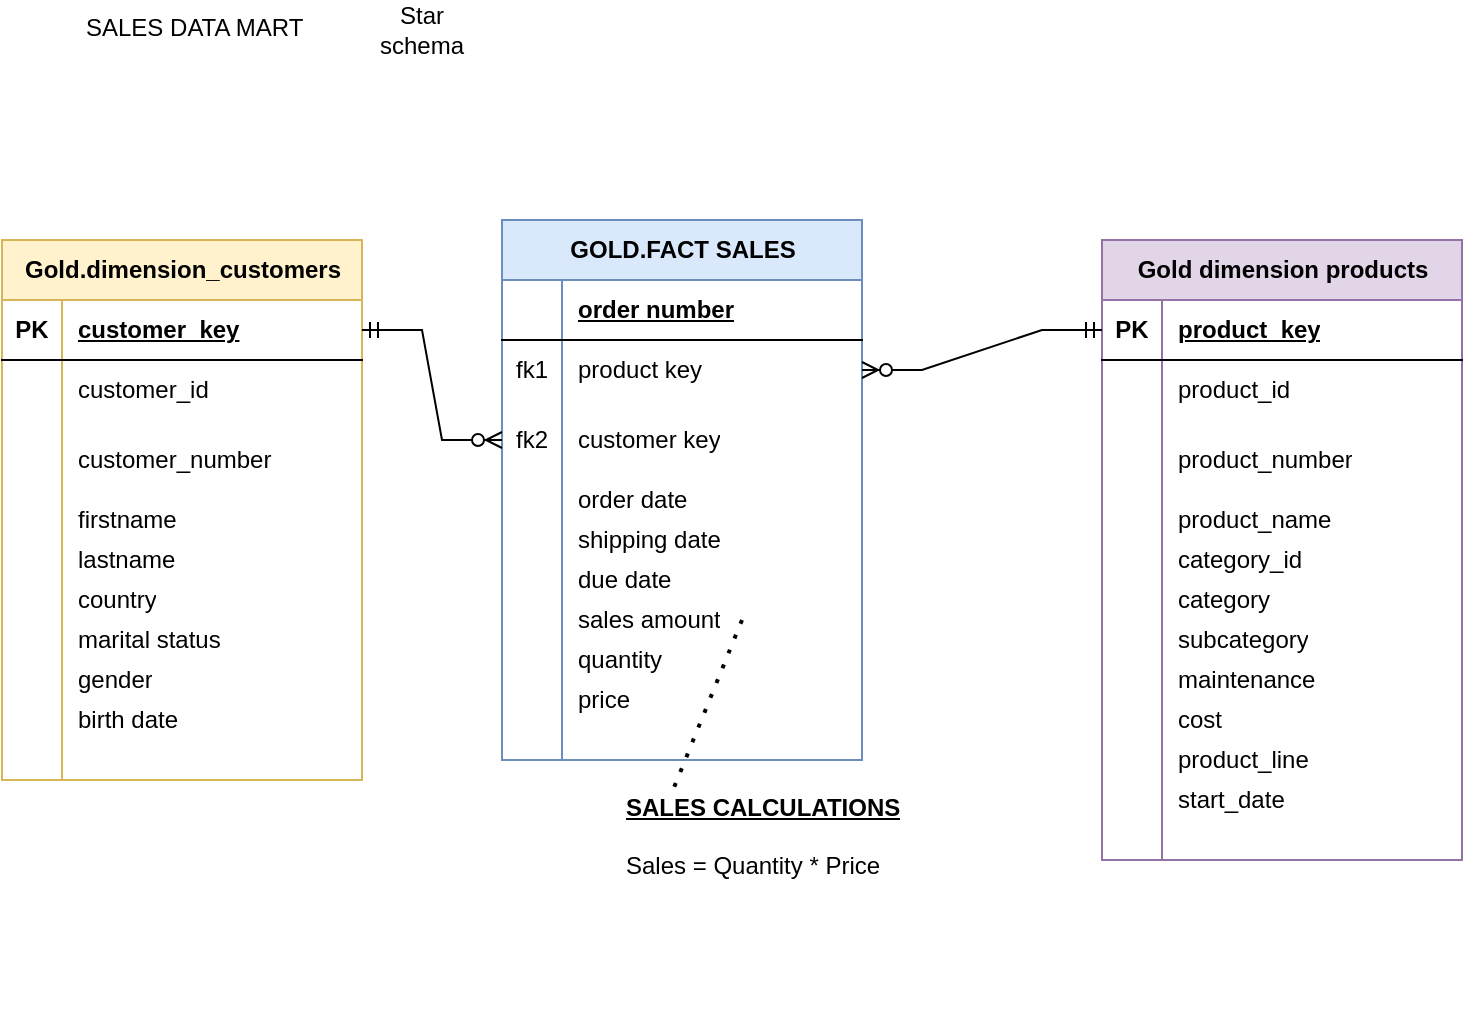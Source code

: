 <mxfile version="26.0.16">
  <diagram name="Page-1" id="Mu4zcR-Ae3dPwvmfgntC">
    <mxGraphModel dx="865" dy="508" grid="1" gridSize="10" guides="1" tooltips="1" connect="1" arrows="1" fold="1" page="1" pageScale="1" pageWidth="850" pageHeight="1100" math="0" shadow="0">
      <root>
        <mxCell id="0" />
        <mxCell id="1" parent="0" />
        <mxCell id="IrOvWTT9E-BZAb9tcTgO-14" value="Gold.dimension_customers" style="shape=table;startSize=30;container=1;collapsible=1;childLayout=tableLayout;fixedRows=1;rowLines=0;fontStyle=1;align=center;resizeLast=1;html=1;fillColor=#fff2cc;strokeColor=#d6b656;" vertex="1" parent="1">
          <mxGeometry x="40" y="260" width="180" height="270" as="geometry" />
        </mxCell>
        <mxCell id="IrOvWTT9E-BZAb9tcTgO-15" value="" style="shape=tableRow;horizontal=0;startSize=0;swimlaneHead=0;swimlaneBody=0;fillColor=none;collapsible=0;dropTarget=0;points=[[0,0.5],[1,0.5]];portConstraint=eastwest;top=0;left=0;right=0;bottom=1;" vertex="1" parent="IrOvWTT9E-BZAb9tcTgO-14">
          <mxGeometry y="30" width="180" height="30" as="geometry" />
        </mxCell>
        <mxCell id="IrOvWTT9E-BZAb9tcTgO-16" value="PK" style="shape=partialRectangle;connectable=0;fillColor=none;top=0;left=0;bottom=0;right=0;fontStyle=1;overflow=hidden;whiteSpace=wrap;html=1;" vertex="1" parent="IrOvWTT9E-BZAb9tcTgO-15">
          <mxGeometry width="30" height="30" as="geometry">
            <mxRectangle width="30" height="30" as="alternateBounds" />
          </mxGeometry>
        </mxCell>
        <mxCell id="IrOvWTT9E-BZAb9tcTgO-17" value="customer_key" style="shape=partialRectangle;connectable=0;fillColor=none;top=0;left=0;bottom=0;right=0;align=left;spacingLeft=6;fontStyle=5;overflow=hidden;whiteSpace=wrap;html=1;" vertex="1" parent="IrOvWTT9E-BZAb9tcTgO-15">
          <mxGeometry x="30" width="150" height="30" as="geometry">
            <mxRectangle width="150" height="30" as="alternateBounds" />
          </mxGeometry>
        </mxCell>
        <mxCell id="IrOvWTT9E-BZAb9tcTgO-18" value="" style="shape=tableRow;horizontal=0;startSize=0;swimlaneHead=0;swimlaneBody=0;fillColor=none;collapsible=0;dropTarget=0;points=[[0,0.5],[1,0.5]];portConstraint=eastwest;top=0;left=0;right=0;bottom=0;" vertex="1" parent="IrOvWTT9E-BZAb9tcTgO-14">
          <mxGeometry y="60" width="180" height="30" as="geometry" />
        </mxCell>
        <mxCell id="IrOvWTT9E-BZAb9tcTgO-19" value="" style="shape=partialRectangle;connectable=0;fillColor=none;top=0;left=0;bottom=0;right=0;editable=1;overflow=hidden;whiteSpace=wrap;html=1;" vertex="1" parent="IrOvWTT9E-BZAb9tcTgO-18">
          <mxGeometry width="30" height="30" as="geometry">
            <mxRectangle width="30" height="30" as="alternateBounds" />
          </mxGeometry>
        </mxCell>
        <mxCell id="IrOvWTT9E-BZAb9tcTgO-20" value="customer_id" style="shape=partialRectangle;connectable=0;fillColor=none;top=0;left=0;bottom=0;right=0;align=left;spacingLeft=6;overflow=hidden;whiteSpace=wrap;html=1;" vertex="1" parent="IrOvWTT9E-BZAb9tcTgO-18">
          <mxGeometry x="30" width="150" height="30" as="geometry">
            <mxRectangle width="150" height="30" as="alternateBounds" />
          </mxGeometry>
        </mxCell>
        <mxCell id="IrOvWTT9E-BZAb9tcTgO-21" value="" style="shape=tableRow;horizontal=0;startSize=0;swimlaneHead=0;swimlaneBody=0;fillColor=none;collapsible=0;dropTarget=0;points=[[0,0.5],[1,0.5]];portConstraint=eastwest;top=0;left=0;right=0;bottom=0;" vertex="1" parent="IrOvWTT9E-BZAb9tcTgO-14">
          <mxGeometry y="90" width="180" height="40" as="geometry" />
        </mxCell>
        <mxCell id="IrOvWTT9E-BZAb9tcTgO-22" value="" style="shape=partialRectangle;connectable=0;fillColor=none;top=0;left=0;bottom=0;right=0;editable=1;overflow=hidden;whiteSpace=wrap;html=1;" vertex="1" parent="IrOvWTT9E-BZAb9tcTgO-21">
          <mxGeometry width="30" height="40" as="geometry">
            <mxRectangle width="30" height="40" as="alternateBounds" />
          </mxGeometry>
        </mxCell>
        <mxCell id="IrOvWTT9E-BZAb9tcTgO-23" value="customer_number" style="shape=partialRectangle;connectable=0;fillColor=none;top=0;left=0;bottom=0;right=0;align=left;spacingLeft=6;overflow=hidden;whiteSpace=wrap;html=1;" vertex="1" parent="IrOvWTT9E-BZAb9tcTgO-21">
          <mxGeometry x="30" width="150" height="40" as="geometry">
            <mxRectangle width="150" height="40" as="alternateBounds" />
          </mxGeometry>
        </mxCell>
        <mxCell id="IrOvWTT9E-BZAb9tcTgO-24" value="" style="shape=tableRow;horizontal=0;startSize=0;swimlaneHead=0;swimlaneBody=0;fillColor=none;collapsible=0;dropTarget=0;points=[[0,0.5],[1,0.5]];portConstraint=eastwest;top=0;left=0;right=0;bottom=0;" vertex="1" parent="IrOvWTT9E-BZAb9tcTgO-14">
          <mxGeometry y="130" width="180" height="20" as="geometry" />
        </mxCell>
        <mxCell id="IrOvWTT9E-BZAb9tcTgO-25" value="" style="shape=partialRectangle;connectable=0;fillColor=none;top=0;left=0;bottom=0;right=0;editable=1;overflow=hidden;whiteSpace=wrap;html=1;" vertex="1" parent="IrOvWTT9E-BZAb9tcTgO-24">
          <mxGeometry width="30" height="20" as="geometry">
            <mxRectangle width="30" height="20" as="alternateBounds" />
          </mxGeometry>
        </mxCell>
        <mxCell id="IrOvWTT9E-BZAb9tcTgO-26" value="firstname" style="shape=partialRectangle;connectable=0;fillColor=none;top=0;left=0;bottom=0;right=0;align=left;spacingLeft=6;overflow=hidden;whiteSpace=wrap;html=1;" vertex="1" parent="IrOvWTT9E-BZAb9tcTgO-24">
          <mxGeometry x="30" width="150" height="20" as="geometry">
            <mxRectangle width="150" height="20" as="alternateBounds" />
          </mxGeometry>
        </mxCell>
        <mxCell id="IrOvWTT9E-BZAb9tcTgO-53" style="shape=tableRow;horizontal=0;startSize=0;swimlaneHead=0;swimlaneBody=0;fillColor=none;collapsible=0;dropTarget=0;points=[[0,0.5],[1,0.5]];portConstraint=eastwest;top=0;left=0;right=0;bottom=0;" vertex="1" parent="IrOvWTT9E-BZAb9tcTgO-14">
          <mxGeometry y="150" width="180" height="20" as="geometry" />
        </mxCell>
        <mxCell id="IrOvWTT9E-BZAb9tcTgO-54" style="shape=partialRectangle;connectable=0;fillColor=none;top=0;left=0;bottom=0;right=0;editable=1;overflow=hidden;whiteSpace=wrap;html=1;" vertex="1" parent="IrOvWTT9E-BZAb9tcTgO-53">
          <mxGeometry width="30" height="20" as="geometry">
            <mxRectangle width="30" height="20" as="alternateBounds" />
          </mxGeometry>
        </mxCell>
        <mxCell id="IrOvWTT9E-BZAb9tcTgO-55" value="lastname" style="shape=partialRectangle;connectable=0;fillColor=none;top=0;left=0;bottom=0;right=0;align=left;spacingLeft=6;overflow=hidden;whiteSpace=wrap;html=1;" vertex="1" parent="IrOvWTT9E-BZAb9tcTgO-53">
          <mxGeometry x="30" width="150" height="20" as="geometry">
            <mxRectangle width="150" height="20" as="alternateBounds" />
          </mxGeometry>
        </mxCell>
        <mxCell id="IrOvWTT9E-BZAb9tcTgO-62" style="shape=tableRow;horizontal=0;startSize=0;swimlaneHead=0;swimlaneBody=0;fillColor=none;collapsible=0;dropTarget=0;points=[[0,0.5],[1,0.5]];portConstraint=eastwest;top=0;left=0;right=0;bottom=0;" vertex="1" parent="IrOvWTT9E-BZAb9tcTgO-14">
          <mxGeometry y="170" width="180" height="20" as="geometry" />
        </mxCell>
        <mxCell id="IrOvWTT9E-BZAb9tcTgO-63" style="shape=partialRectangle;connectable=0;fillColor=none;top=0;left=0;bottom=0;right=0;editable=1;overflow=hidden;whiteSpace=wrap;html=1;" vertex="1" parent="IrOvWTT9E-BZAb9tcTgO-62">
          <mxGeometry width="30" height="20" as="geometry">
            <mxRectangle width="30" height="20" as="alternateBounds" />
          </mxGeometry>
        </mxCell>
        <mxCell id="IrOvWTT9E-BZAb9tcTgO-64" value="country" style="shape=partialRectangle;connectable=0;fillColor=none;top=0;left=0;bottom=0;right=0;align=left;spacingLeft=6;overflow=hidden;whiteSpace=wrap;html=1;" vertex="1" parent="IrOvWTT9E-BZAb9tcTgO-62">
          <mxGeometry x="30" width="150" height="20" as="geometry">
            <mxRectangle width="150" height="20" as="alternateBounds" />
          </mxGeometry>
        </mxCell>
        <mxCell id="IrOvWTT9E-BZAb9tcTgO-65" style="shape=tableRow;horizontal=0;startSize=0;swimlaneHead=0;swimlaneBody=0;fillColor=none;collapsible=0;dropTarget=0;points=[[0,0.5],[1,0.5]];portConstraint=eastwest;top=0;left=0;right=0;bottom=0;" vertex="1" parent="IrOvWTT9E-BZAb9tcTgO-14">
          <mxGeometry y="190" width="180" height="20" as="geometry" />
        </mxCell>
        <mxCell id="IrOvWTT9E-BZAb9tcTgO-66" style="shape=partialRectangle;connectable=0;fillColor=none;top=0;left=0;bottom=0;right=0;editable=1;overflow=hidden;whiteSpace=wrap;html=1;" vertex="1" parent="IrOvWTT9E-BZAb9tcTgO-65">
          <mxGeometry width="30" height="20" as="geometry">
            <mxRectangle width="30" height="20" as="alternateBounds" />
          </mxGeometry>
        </mxCell>
        <mxCell id="IrOvWTT9E-BZAb9tcTgO-67" value="marital status" style="shape=partialRectangle;connectable=0;fillColor=none;top=0;left=0;bottom=0;right=0;align=left;spacingLeft=6;overflow=hidden;whiteSpace=wrap;html=1;" vertex="1" parent="IrOvWTT9E-BZAb9tcTgO-65">
          <mxGeometry x="30" width="150" height="20" as="geometry">
            <mxRectangle width="150" height="20" as="alternateBounds" />
          </mxGeometry>
        </mxCell>
        <mxCell id="IrOvWTT9E-BZAb9tcTgO-68" style="shape=tableRow;horizontal=0;startSize=0;swimlaneHead=0;swimlaneBody=0;fillColor=none;collapsible=0;dropTarget=0;points=[[0,0.5],[1,0.5]];portConstraint=eastwest;top=0;left=0;right=0;bottom=0;" vertex="1" parent="IrOvWTT9E-BZAb9tcTgO-14">
          <mxGeometry y="210" width="180" height="20" as="geometry" />
        </mxCell>
        <mxCell id="IrOvWTT9E-BZAb9tcTgO-69" style="shape=partialRectangle;connectable=0;fillColor=none;top=0;left=0;bottom=0;right=0;editable=1;overflow=hidden;whiteSpace=wrap;html=1;" vertex="1" parent="IrOvWTT9E-BZAb9tcTgO-68">
          <mxGeometry width="30" height="20" as="geometry">
            <mxRectangle width="30" height="20" as="alternateBounds" />
          </mxGeometry>
        </mxCell>
        <mxCell id="IrOvWTT9E-BZAb9tcTgO-70" value="gender" style="shape=partialRectangle;connectable=0;fillColor=none;top=0;left=0;bottom=0;right=0;align=left;spacingLeft=6;overflow=hidden;whiteSpace=wrap;html=1;" vertex="1" parent="IrOvWTT9E-BZAb9tcTgO-68">
          <mxGeometry x="30" width="150" height="20" as="geometry">
            <mxRectangle width="150" height="20" as="alternateBounds" />
          </mxGeometry>
        </mxCell>
        <mxCell id="IrOvWTT9E-BZAb9tcTgO-71" style="shape=tableRow;horizontal=0;startSize=0;swimlaneHead=0;swimlaneBody=0;fillColor=none;collapsible=0;dropTarget=0;points=[[0,0.5],[1,0.5]];portConstraint=eastwest;top=0;left=0;right=0;bottom=0;" vertex="1" parent="IrOvWTT9E-BZAb9tcTgO-14">
          <mxGeometry y="230" width="180" height="20" as="geometry" />
        </mxCell>
        <mxCell id="IrOvWTT9E-BZAb9tcTgO-72" style="shape=partialRectangle;connectable=0;fillColor=none;top=0;left=0;bottom=0;right=0;editable=1;overflow=hidden;whiteSpace=wrap;html=1;" vertex="1" parent="IrOvWTT9E-BZAb9tcTgO-71">
          <mxGeometry width="30" height="20" as="geometry">
            <mxRectangle width="30" height="20" as="alternateBounds" />
          </mxGeometry>
        </mxCell>
        <mxCell id="IrOvWTT9E-BZAb9tcTgO-73" value="birth date" style="shape=partialRectangle;connectable=0;fillColor=none;top=0;left=0;bottom=0;right=0;align=left;spacingLeft=6;overflow=hidden;whiteSpace=wrap;html=1;" vertex="1" parent="IrOvWTT9E-BZAb9tcTgO-71">
          <mxGeometry x="30" width="150" height="20" as="geometry">
            <mxRectangle width="150" height="20" as="alternateBounds" />
          </mxGeometry>
        </mxCell>
        <mxCell id="IrOvWTT9E-BZAb9tcTgO-74" style="shape=tableRow;horizontal=0;startSize=0;swimlaneHead=0;swimlaneBody=0;fillColor=none;collapsible=0;dropTarget=0;points=[[0,0.5],[1,0.5]];portConstraint=eastwest;top=0;left=0;right=0;bottom=0;" vertex="1" parent="IrOvWTT9E-BZAb9tcTgO-14">
          <mxGeometry y="250" width="180" height="20" as="geometry" />
        </mxCell>
        <mxCell id="IrOvWTT9E-BZAb9tcTgO-75" style="shape=partialRectangle;connectable=0;fillColor=none;top=0;left=0;bottom=0;right=0;editable=1;overflow=hidden;whiteSpace=wrap;html=1;" vertex="1" parent="IrOvWTT9E-BZAb9tcTgO-74">
          <mxGeometry width="30" height="20" as="geometry">
            <mxRectangle width="30" height="20" as="alternateBounds" />
          </mxGeometry>
        </mxCell>
        <mxCell id="IrOvWTT9E-BZAb9tcTgO-76" style="shape=partialRectangle;connectable=0;fillColor=none;top=0;left=0;bottom=0;right=0;align=left;spacingLeft=6;overflow=hidden;whiteSpace=wrap;html=1;" vertex="1" parent="IrOvWTT9E-BZAb9tcTgO-74">
          <mxGeometry x="30" width="150" height="20" as="geometry">
            <mxRectangle width="150" height="20" as="alternateBounds" />
          </mxGeometry>
        </mxCell>
        <mxCell id="IrOvWTT9E-BZAb9tcTgO-77" value="GOLD.FACT SALES" style="shape=table;startSize=30;container=1;collapsible=1;childLayout=tableLayout;fixedRows=1;rowLines=0;fontStyle=1;align=center;resizeLast=1;html=1;fillColor=#dae8fc;strokeColor=#6c8ebf;" vertex="1" parent="1">
          <mxGeometry x="290" y="250" width="180" height="270" as="geometry" />
        </mxCell>
        <mxCell id="IrOvWTT9E-BZAb9tcTgO-78" value="" style="shape=tableRow;horizontal=0;startSize=0;swimlaneHead=0;swimlaneBody=0;fillColor=none;collapsible=0;dropTarget=0;points=[[0,0.5],[1,0.5]];portConstraint=eastwest;top=0;left=0;right=0;bottom=1;" vertex="1" parent="IrOvWTT9E-BZAb9tcTgO-77">
          <mxGeometry y="30" width="180" height="30" as="geometry" />
        </mxCell>
        <mxCell id="IrOvWTT9E-BZAb9tcTgO-79" value="" style="shape=partialRectangle;connectable=0;fillColor=none;top=0;left=0;bottom=0;right=0;fontStyle=1;overflow=hidden;whiteSpace=wrap;html=1;" vertex="1" parent="IrOvWTT9E-BZAb9tcTgO-78">
          <mxGeometry width="30" height="30" as="geometry">
            <mxRectangle width="30" height="30" as="alternateBounds" />
          </mxGeometry>
        </mxCell>
        <mxCell id="IrOvWTT9E-BZAb9tcTgO-80" value="order number" style="shape=partialRectangle;connectable=0;fillColor=none;top=0;left=0;bottom=0;right=0;align=left;spacingLeft=6;fontStyle=5;overflow=hidden;whiteSpace=wrap;html=1;" vertex="1" parent="IrOvWTT9E-BZAb9tcTgO-78">
          <mxGeometry x="30" width="150" height="30" as="geometry">
            <mxRectangle width="150" height="30" as="alternateBounds" />
          </mxGeometry>
        </mxCell>
        <mxCell id="IrOvWTT9E-BZAb9tcTgO-81" value="" style="shape=tableRow;horizontal=0;startSize=0;swimlaneHead=0;swimlaneBody=0;fillColor=none;collapsible=0;dropTarget=0;points=[[0,0.5],[1,0.5]];portConstraint=eastwest;top=0;left=0;right=0;bottom=0;" vertex="1" parent="IrOvWTT9E-BZAb9tcTgO-77">
          <mxGeometry y="60" width="180" height="30" as="geometry" />
        </mxCell>
        <mxCell id="IrOvWTT9E-BZAb9tcTgO-82" value="fk1" style="shape=partialRectangle;connectable=0;fillColor=none;top=0;left=0;bottom=0;right=0;editable=1;overflow=hidden;whiteSpace=wrap;html=1;" vertex="1" parent="IrOvWTT9E-BZAb9tcTgO-81">
          <mxGeometry width="30" height="30" as="geometry">
            <mxRectangle width="30" height="30" as="alternateBounds" />
          </mxGeometry>
        </mxCell>
        <mxCell id="IrOvWTT9E-BZAb9tcTgO-83" value="product key" style="shape=partialRectangle;connectable=0;fillColor=none;top=0;left=0;bottom=0;right=0;align=left;spacingLeft=6;overflow=hidden;whiteSpace=wrap;html=1;" vertex="1" parent="IrOvWTT9E-BZAb9tcTgO-81">
          <mxGeometry x="30" width="150" height="30" as="geometry">
            <mxRectangle width="150" height="30" as="alternateBounds" />
          </mxGeometry>
        </mxCell>
        <mxCell id="IrOvWTT9E-BZAb9tcTgO-84" value="" style="shape=tableRow;horizontal=0;startSize=0;swimlaneHead=0;swimlaneBody=0;fillColor=none;collapsible=0;dropTarget=0;points=[[0,0.5],[1,0.5]];portConstraint=eastwest;top=0;left=0;right=0;bottom=0;" vertex="1" parent="IrOvWTT9E-BZAb9tcTgO-77">
          <mxGeometry y="90" width="180" height="40" as="geometry" />
        </mxCell>
        <mxCell id="IrOvWTT9E-BZAb9tcTgO-85" value="fk2" style="shape=partialRectangle;connectable=0;fillColor=none;top=0;left=0;bottom=0;right=0;editable=1;overflow=hidden;whiteSpace=wrap;html=1;" vertex="1" parent="IrOvWTT9E-BZAb9tcTgO-84">
          <mxGeometry width="30" height="40" as="geometry">
            <mxRectangle width="30" height="40" as="alternateBounds" />
          </mxGeometry>
        </mxCell>
        <mxCell id="IrOvWTT9E-BZAb9tcTgO-86" value="customer key" style="shape=partialRectangle;connectable=0;fillColor=none;top=0;left=0;bottom=0;right=0;align=left;spacingLeft=6;overflow=hidden;whiteSpace=wrap;html=1;" vertex="1" parent="IrOvWTT9E-BZAb9tcTgO-84">
          <mxGeometry x="30" width="150" height="40" as="geometry">
            <mxRectangle width="150" height="40" as="alternateBounds" />
          </mxGeometry>
        </mxCell>
        <mxCell id="IrOvWTT9E-BZAb9tcTgO-87" value="" style="shape=tableRow;horizontal=0;startSize=0;swimlaneHead=0;swimlaneBody=0;fillColor=none;collapsible=0;dropTarget=0;points=[[0,0.5],[1,0.5]];portConstraint=eastwest;top=0;left=0;right=0;bottom=0;" vertex="1" parent="IrOvWTT9E-BZAb9tcTgO-77">
          <mxGeometry y="130" width="180" height="20" as="geometry" />
        </mxCell>
        <mxCell id="IrOvWTT9E-BZAb9tcTgO-88" value="" style="shape=partialRectangle;connectable=0;fillColor=none;top=0;left=0;bottom=0;right=0;editable=1;overflow=hidden;whiteSpace=wrap;html=1;" vertex="1" parent="IrOvWTT9E-BZAb9tcTgO-87">
          <mxGeometry width="30" height="20" as="geometry">
            <mxRectangle width="30" height="20" as="alternateBounds" />
          </mxGeometry>
        </mxCell>
        <mxCell id="IrOvWTT9E-BZAb9tcTgO-89" value="order date" style="shape=partialRectangle;connectable=0;fillColor=none;top=0;left=0;bottom=0;right=0;align=left;spacingLeft=6;overflow=hidden;whiteSpace=wrap;html=1;" vertex="1" parent="IrOvWTT9E-BZAb9tcTgO-87">
          <mxGeometry x="30" width="150" height="20" as="geometry">
            <mxRectangle width="150" height="20" as="alternateBounds" />
          </mxGeometry>
        </mxCell>
        <mxCell id="IrOvWTT9E-BZAb9tcTgO-90" style="shape=tableRow;horizontal=0;startSize=0;swimlaneHead=0;swimlaneBody=0;fillColor=none;collapsible=0;dropTarget=0;points=[[0,0.5],[1,0.5]];portConstraint=eastwest;top=0;left=0;right=0;bottom=0;" vertex="1" parent="IrOvWTT9E-BZAb9tcTgO-77">
          <mxGeometry y="150" width="180" height="20" as="geometry" />
        </mxCell>
        <mxCell id="IrOvWTT9E-BZAb9tcTgO-91" style="shape=partialRectangle;connectable=0;fillColor=none;top=0;left=0;bottom=0;right=0;editable=1;overflow=hidden;whiteSpace=wrap;html=1;" vertex="1" parent="IrOvWTT9E-BZAb9tcTgO-90">
          <mxGeometry width="30" height="20" as="geometry">
            <mxRectangle width="30" height="20" as="alternateBounds" />
          </mxGeometry>
        </mxCell>
        <mxCell id="IrOvWTT9E-BZAb9tcTgO-92" value="shipping date" style="shape=partialRectangle;connectable=0;fillColor=none;top=0;left=0;bottom=0;right=0;align=left;spacingLeft=6;overflow=hidden;whiteSpace=wrap;html=1;" vertex="1" parent="IrOvWTT9E-BZAb9tcTgO-90">
          <mxGeometry x="30" width="150" height="20" as="geometry">
            <mxRectangle width="150" height="20" as="alternateBounds" />
          </mxGeometry>
        </mxCell>
        <mxCell id="IrOvWTT9E-BZAb9tcTgO-93" style="shape=tableRow;horizontal=0;startSize=0;swimlaneHead=0;swimlaneBody=0;fillColor=none;collapsible=0;dropTarget=0;points=[[0,0.5],[1,0.5]];portConstraint=eastwest;top=0;left=0;right=0;bottom=0;" vertex="1" parent="IrOvWTT9E-BZAb9tcTgO-77">
          <mxGeometry y="170" width="180" height="20" as="geometry" />
        </mxCell>
        <mxCell id="IrOvWTT9E-BZAb9tcTgO-94" style="shape=partialRectangle;connectable=0;fillColor=none;top=0;left=0;bottom=0;right=0;editable=1;overflow=hidden;whiteSpace=wrap;html=1;" vertex="1" parent="IrOvWTT9E-BZAb9tcTgO-93">
          <mxGeometry width="30" height="20" as="geometry">
            <mxRectangle width="30" height="20" as="alternateBounds" />
          </mxGeometry>
        </mxCell>
        <mxCell id="IrOvWTT9E-BZAb9tcTgO-95" value="due date" style="shape=partialRectangle;connectable=0;fillColor=none;top=0;left=0;bottom=0;right=0;align=left;spacingLeft=6;overflow=hidden;whiteSpace=wrap;html=1;" vertex="1" parent="IrOvWTT9E-BZAb9tcTgO-93">
          <mxGeometry x="30" width="150" height="20" as="geometry">
            <mxRectangle width="150" height="20" as="alternateBounds" />
          </mxGeometry>
        </mxCell>
        <mxCell id="IrOvWTT9E-BZAb9tcTgO-96" style="shape=tableRow;horizontal=0;startSize=0;swimlaneHead=0;swimlaneBody=0;fillColor=none;collapsible=0;dropTarget=0;points=[[0,0.5],[1,0.5]];portConstraint=eastwest;top=0;left=0;right=0;bottom=0;" vertex="1" parent="IrOvWTT9E-BZAb9tcTgO-77">
          <mxGeometry y="190" width="180" height="20" as="geometry" />
        </mxCell>
        <mxCell id="IrOvWTT9E-BZAb9tcTgO-97" style="shape=partialRectangle;connectable=0;fillColor=none;top=0;left=0;bottom=0;right=0;editable=1;overflow=hidden;whiteSpace=wrap;html=1;" vertex="1" parent="IrOvWTT9E-BZAb9tcTgO-96">
          <mxGeometry width="30" height="20" as="geometry">
            <mxRectangle width="30" height="20" as="alternateBounds" />
          </mxGeometry>
        </mxCell>
        <mxCell id="IrOvWTT9E-BZAb9tcTgO-98" value="sales amount" style="shape=partialRectangle;connectable=0;fillColor=none;top=0;left=0;bottom=0;right=0;align=left;spacingLeft=6;overflow=hidden;whiteSpace=wrap;html=1;" vertex="1" parent="IrOvWTT9E-BZAb9tcTgO-96">
          <mxGeometry x="30" width="150" height="20" as="geometry">
            <mxRectangle width="150" height="20" as="alternateBounds" />
          </mxGeometry>
        </mxCell>
        <mxCell id="IrOvWTT9E-BZAb9tcTgO-99" style="shape=tableRow;horizontal=0;startSize=0;swimlaneHead=0;swimlaneBody=0;fillColor=none;collapsible=0;dropTarget=0;points=[[0,0.5],[1,0.5]];portConstraint=eastwest;top=0;left=0;right=0;bottom=0;" vertex="1" parent="IrOvWTT9E-BZAb9tcTgO-77">
          <mxGeometry y="210" width="180" height="20" as="geometry" />
        </mxCell>
        <mxCell id="IrOvWTT9E-BZAb9tcTgO-100" style="shape=partialRectangle;connectable=0;fillColor=none;top=0;left=0;bottom=0;right=0;editable=1;overflow=hidden;whiteSpace=wrap;html=1;" vertex="1" parent="IrOvWTT9E-BZAb9tcTgO-99">
          <mxGeometry width="30" height="20" as="geometry">
            <mxRectangle width="30" height="20" as="alternateBounds" />
          </mxGeometry>
        </mxCell>
        <mxCell id="IrOvWTT9E-BZAb9tcTgO-101" value="quantity" style="shape=partialRectangle;connectable=0;fillColor=none;top=0;left=0;bottom=0;right=0;align=left;spacingLeft=6;overflow=hidden;whiteSpace=wrap;html=1;" vertex="1" parent="IrOvWTT9E-BZAb9tcTgO-99">
          <mxGeometry x="30" width="150" height="20" as="geometry">
            <mxRectangle width="150" height="20" as="alternateBounds" />
          </mxGeometry>
        </mxCell>
        <mxCell id="IrOvWTT9E-BZAb9tcTgO-102" style="shape=tableRow;horizontal=0;startSize=0;swimlaneHead=0;swimlaneBody=0;fillColor=none;collapsible=0;dropTarget=0;points=[[0,0.5],[1,0.5]];portConstraint=eastwest;top=0;left=0;right=0;bottom=0;" vertex="1" parent="IrOvWTT9E-BZAb9tcTgO-77">
          <mxGeometry y="230" width="180" height="20" as="geometry" />
        </mxCell>
        <mxCell id="IrOvWTT9E-BZAb9tcTgO-103" style="shape=partialRectangle;connectable=0;fillColor=none;top=0;left=0;bottom=0;right=0;editable=1;overflow=hidden;whiteSpace=wrap;html=1;" vertex="1" parent="IrOvWTT9E-BZAb9tcTgO-102">
          <mxGeometry width="30" height="20" as="geometry">
            <mxRectangle width="30" height="20" as="alternateBounds" />
          </mxGeometry>
        </mxCell>
        <mxCell id="IrOvWTT9E-BZAb9tcTgO-104" value="price" style="shape=partialRectangle;connectable=0;fillColor=none;top=0;left=0;bottom=0;right=0;align=left;spacingLeft=6;overflow=hidden;whiteSpace=wrap;html=1;" vertex="1" parent="IrOvWTT9E-BZAb9tcTgO-102">
          <mxGeometry x="30" width="150" height="20" as="geometry">
            <mxRectangle width="150" height="20" as="alternateBounds" />
          </mxGeometry>
        </mxCell>
        <mxCell id="IrOvWTT9E-BZAb9tcTgO-105" style="shape=tableRow;horizontal=0;startSize=0;swimlaneHead=0;swimlaneBody=0;fillColor=none;collapsible=0;dropTarget=0;points=[[0,0.5],[1,0.5]];portConstraint=eastwest;top=0;left=0;right=0;bottom=0;" vertex="1" parent="IrOvWTT9E-BZAb9tcTgO-77">
          <mxGeometry y="250" width="180" height="20" as="geometry" />
        </mxCell>
        <mxCell id="IrOvWTT9E-BZAb9tcTgO-106" style="shape=partialRectangle;connectable=0;fillColor=none;top=0;left=0;bottom=0;right=0;editable=1;overflow=hidden;whiteSpace=wrap;html=1;" vertex="1" parent="IrOvWTT9E-BZAb9tcTgO-105">
          <mxGeometry width="30" height="20" as="geometry">
            <mxRectangle width="30" height="20" as="alternateBounds" />
          </mxGeometry>
        </mxCell>
        <mxCell id="IrOvWTT9E-BZAb9tcTgO-107" style="shape=partialRectangle;connectable=0;fillColor=none;top=0;left=0;bottom=0;right=0;align=left;spacingLeft=6;overflow=hidden;whiteSpace=wrap;html=1;" vertex="1" parent="IrOvWTT9E-BZAb9tcTgO-105">
          <mxGeometry x="30" width="150" height="20" as="geometry">
            <mxRectangle width="150" height="20" as="alternateBounds" />
          </mxGeometry>
        </mxCell>
        <mxCell id="IrOvWTT9E-BZAb9tcTgO-108" value="Gold dimension products" style="shape=table;startSize=30;container=1;collapsible=1;childLayout=tableLayout;fixedRows=1;rowLines=0;fontStyle=1;align=center;resizeLast=1;html=1;fillColor=#e1d5e7;strokeColor=#9673a6;" vertex="1" parent="1">
          <mxGeometry x="590" y="260" width="180" height="310" as="geometry" />
        </mxCell>
        <mxCell id="IrOvWTT9E-BZAb9tcTgO-109" value="" style="shape=tableRow;horizontal=0;startSize=0;swimlaneHead=0;swimlaneBody=0;fillColor=none;collapsible=0;dropTarget=0;points=[[0,0.5],[1,0.5]];portConstraint=eastwest;top=0;left=0;right=0;bottom=1;" vertex="1" parent="IrOvWTT9E-BZAb9tcTgO-108">
          <mxGeometry y="30" width="180" height="30" as="geometry" />
        </mxCell>
        <mxCell id="IrOvWTT9E-BZAb9tcTgO-110" value="PK" style="shape=partialRectangle;connectable=0;fillColor=none;top=0;left=0;bottom=0;right=0;fontStyle=1;overflow=hidden;whiteSpace=wrap;html=1;" vertex="1" parent="IrOvWTT9E-BZAb9tcTgO-109">
          <mxGeometry width="30" height="30" as="geometry">
            <mxRectangle width="30" height="30" as="alternateBounds" />
          </mxGeometry>
        </mxCell>
        <mxCell id="IrOvWTT9E-BZAb9tcTgO-111" value="product_key" style="shape=partialRectangle;connectable=0;fillColor=none;top=0;left=0;bottom=0;right=0;align=left;spacingLeft=6;fontStyle=5;overflow=hidden;whiteSpace=wrap;html=1;" vertex="1" parent="IrOvWTT9E-BZAb9tcTgO-109">
          <mxGeometry x="30" width="150" height="30" as="geometry">
            <mxRectangle width="150" height="30" as="alternateBounds" />
          </mxGeometry>
        </mxCell>
        <mxCell id="IrOvWTT9E-BZAb9tcTgO-112" value="" style="shape=tableRow;horizontal=0;startSize=0;swimlaneHead=0;swimlaneBody=0;fillColor=none;collapsible=0;dropTarget=0;points=[[0,0.5],[1,0.5]];portConstraint=eastwest;top=0;left=0;right=0;bottom=0;" vertex="1" parent="IrOvWTT9E-BZAb9tcTgO-108">
          <mxGeometry y="60" width="180" height="30" as="geometry" />
        </mxCell>
        <mxCell id="IrOvWTT9E-BZAb9tcTgO-113" value="" style="shape=partialRectangle;connectable=0;fillColor=none;top=0;left=0;bottom=0;right=0;editable=1;overflow=hidden;whiteSpace=wrap;html=1;" vertex="1" parent="IrOvWTT9E-BZAb9tcTgO-112">
          <mxGeometry width="30" height="30" as="geometry">
            <mxRectangle width="30" height="30" as="alternateBounds" />
          </mxGeometry>
        </mxCell>
        <mxCell id="IrOvWTT9E-BZAb9tcTgO-114" value="product_id" style="shape=partialRectangle;connectable=0;fillColor=none;top=0;left=0;bottom=0;right=0;align=left;spacingLeft=6;overflow=hidden;whiteSpace=wrap;html=1;" vertex="1" parent="IrOvWTT9E-BZAb9tcTgO-112">
          <mxGeometry x="30" width="150" height="30" as="geometry">
            <mxRectangle width="150" height="30" as="alternateBounds" />
          </mxGeometry>
        </mxCell>
        <mxCell id="IrOvWTT9E-BZAb9tcTgO-115" value="" style="shape=tableRow;horizontal=0;startSize=0;swimlaneHead=0;swimlaneBody=0;fillColor=none;collapsible=0;dropTarget=0;points=[[0,0.5],[1,0.5]];portConstraint=eastwest;top=0;left=0;right=0;bottom=0;" vertex="1" parent="IrOvWTT9E-BZAb9tcTgO-108">
          <mxGeometry y="90" width="180" height="40" as="geometry" />
        </mxCell>
        <mxCell id="IrOvWTT9E-BZAb9tcTgO-116" value="" style="shape=partialRectangle;connectable=0;fillColor=none;top=0;left=0;bottom=0;right=0;editable=1;overflow=hidden;whiteSpace=wrap;html=1;" vertex="1" parent="IrOvWTT9E-BZAb9tcTgO-115">
          <mxGeometry width="30" height="40" as="geometry">
            <mxRectangle width="30" height="40" as="alternateBounds" />
          </mxGeometry>
        </mxCell>
        <mxCell id="IrOvWTT9E-BZAb9tcTgO-117" value="product_number" style="shape=partialRectangle;connectable=0;fillColor=none;top=0;left=0;bottom=0;right=0;align=left;spacingLeft=6;overflow=hidden;whiteSpace=wrap;html=1;" vertex="1" parent="IrOvWTT9E-BZAb9tcTgO-115">
          <mxGeometry x="30" width="150" height="40" as="geometry">
            <mxRectangle width="150" height="40" as="alternateBounds" />
          </mxGeometry>
        </mxCell>
        <mxCell id="IrOvWTT9E-BZAb9tcTgO-118" value="" style="shape=tableRow;horizontal=0;startSize=0;swimlaneHead=0;swimlaneBody=0;fillColor=none;collapsible=0;dropTarget=0;points=[[0,0.5],[1,0.5]];portConstraint=eastwest;top=0;left=0;right=0;bottom=0;" vertex="1" parent="IrOvWTT9E-BZAb9tcTgO-108">
          <mxGeometry y="130" width="180" height="20" as="geometry" />
        </mxCell>
        <mxCell id="IrOvWTT9E-BZAb9tcTgO-119" value="" style="shape=partialRectangle;connectable=0;fillColor=none;top=0;left=0;bottom=0;right=0;editable=1;overflow=hidden;whiteSpace=wrap;html=1;" vertex="1" parent="IrOvWTT9E-BZAb9tcTgO-118">
          <mxGeometry width="30" height="20" as="geometry">
            <mxRectangle width="30" height="20" as="alternateBounds" />
          </mxGeometry>
        </mxCell>
        <mxCell id="IrOvWTT9E-BZAb9tcTgO-120" value="product_name" style="shape=partialRectangle;connectable=0;fillColor=none;top=0;left=0;bottom=0;right=0;align=left;spacingLeft=6;overflow=hidden;whiteSpace=wrap;html=1;" vertex="1" parent="IrOvWTT9E-BZAb9tcTgO-118">
          <mxGeometry x="30" width="150" height="20" as="geometry">
            <mxRectangle width="150" height="20" as="alternateBounds" />
          </mxGeometry>
        </mxCell>
        <mxCell id="IrOvWTT9E-BZAb9tcTgO-121" style="shape=tableRow;horizontal=0;startSize=0;swimlaneHead=0;swimlaneBody=0;fillColor=none;collapsible=0;dropTarget=0;points=[[0,0.5],[1,0.5]];portConstraint=eastwest;top=0;left=0;right=0;bottom=0;" vertex="1" parent="IrOvWTT9E-BZAb9tcTgO-108">
          <mxGeometry y="150" width="180" height="20" as="geometry" />
        </mxCell>
        <mxCell id="IrOvWTT9E-BZAb9tcTgO-122" style="shape=partialRectangle;connectable=0;fillColor=none;top=0;left=0;bottom=0;right=0;editable=1;overflow=hidden;whiteSpace=wrap;html=1;" vertex="1" parent="IrOvWTT9E-BZAb9tcTgO-121">
          <mxGeometry width="30" height="20" as="geometry">
            <mxRectangle width="30" height="20" as="alternateBounds" />
          </mxGeometry>
        </mxCell>
        <mxCell id="IrOvWTT9E-BZAb9tcTgO-123" value="category_id" style="shape=partialRectangle;connectable=0;fillColor=none;top=0;left=0;bottom=0;right=0;align=left;spacingLeft=6;overflow=hidden;whiteSpace=wrap;html=1;" vertex="1" parent="IrOvWTT9E-BZAb9tcTgO-121">
          <mxGeometry x="30" width="150" height="20" as="geometry">
            <mxRectangle width="150" height="20" as="alternateBounds" />
          </mxGeometry>
        </mxCell>
        <mxCell id="IrOvWTT9E-BZAb9tcTgO-124" style="shape=tableRow;horizontal=0;startSize=0;swimlaneHead=0;swimlaneBody=0;fillColor=none;collapsible=0;dropTarget=0;points=[[0,0.5],[1,0.5]];portConstraint=eastwest;top=0;left=0;right=0;bottom=0;" vertex="1" parent="IrOvWTT9E-BZAb9tcTgO-108">
          <mxGeometry y="170" width="180" height="20" as="geometry" />
        </mxCell>
        <mxCell id="IrOvWTT9E-BZAb9tcTgO-125" style="shape=partialRectangle;connectable=0;fillColor=none;top=0;left=0;bottom=0;right=0;editable=1;overflow=hidden;whiteSpace=wrap;html=1;" vertex="1" parent="IrOvWTT9E-BZAb9tcTgO-124">
          <mxGeometry width="30" height="20" as="geometry">
            <mxRectangle width="30" height="20" as="alternateBounds" />
          </mxGeometry>
        </mxCell>
        <mxCell id="IrOvWTT9E-BZAb9tcTgO-126" value="category" style="shape=partialRectangle;connectable=0;fillColor=none;top=0;left=0;bottom=0;right=0;align=left;spacingLeft=6;overflow=hidden;whiteSpace=wrap;html=1;" vertex="1" parent="IrOvWTT9E-BZAb9tcTgO-124">
          <mxGeometry x="30" width="150" height="20" as="geometry">
            <mxRectangle width="150" height="20" as="alternateBounds" />
          </mxGeometry>
        </mxCell>
        <mxCell id="IrOvWTT9E-BZAb9tcTgO-127" style="shape=tableRow;horizontal=0;startSize=0;swimlaneHead=0;swimlaneBody=0;fillColor=none;collapsible=0;dropTarget=0;points=[[0,0.5],[1,0.5]];portConstraint=eastwest;top=0;left=0;right=0;bottom=0;" vertex="1" parent="IrOvWTT9E-BZAb9tcTgO-108">
          <mxGeometry y="190" width="180" height="20" as="geometry" />
        </mxCell>
        <mxCell id="IrOvWTT9E-BZAb9tcTgO-128" style="shape=partialRectangle;connectable=0;fillColor=none;top=0;left=0;bottom=0;right=0;editable=1;overflow=hidden;whiteSpace=wrap;html=1;" vertex="1" parent="IrOvWTT9E-BZAb9tcTgO-127">
          <mxGeometry width="30" height="20" as="geometry">
            <mxRectangle width="30" height="20" as="alternateBounds" />
          </mxGeometry>
        </mxCell>
        <mxCell id="IrOvWTT9E-BZAb9tcTgO-129" value="subcategory" style="shape=partialRectangle;connectable=0;fillColor=none;top=0;left=0;bottom=0;right=0;align=left;spacingLeft=6;overflow=hidden;whiteSpace=wrap;html=1;" vertex="1" parent="IrOvWTT9E-BZAb9tcTgO-127">
          <mxGeometry x="30" width="150" height="20" as="geometry">
            <mxRectangle width="150" height="20" as="alternateBounds" />
          </mxGeometry>
        </mxCell>
        <mxCell id="IrOvWTT9E-BZAb9tcTgO-130" style="shape=tableRow;horizontal=0;startSize=0;swimlaneHead=0;swimlaneBody=0;fillColor=none;collapsible=0;dropTarget=0;points=[[0,0.5],[1,0.5]];portConstraint=eastwest;top=0;left=0;right=0;bottom=0;" vertex="1" parent="IrOvWTT9E-BZAb9tcTgO-108">
          <mxGeometry y="210" width="180" height="20" as="geometry" />
        </mxCell>
        <mxCell id="IrOvWTT9E-BZAb9tcTgO-131" style="shape=partialRectangle;connectable=0;fillColor=none;top=0;left=0;bottom=0;right=0;editable=1;overflow=hidden;whiteSpace=wrap;html=1;" vertex="1" parent="IrOvWTT9E-BZAb9tcTgO-130">
          <mxGeometry width="30" height="20" as="geometry">
            <mxRectangle width="30" height="20" as="alternateBounds" />
          </mxGeometry>
        </mxCell>
        <mxCell id="IrOvWTT9E-BZAb9tcTgO-132" value="maintenance" style="shape=partialRectangle;connectable=0;fillColor=none;top=0;left=0;bottom=0;right=0;align=left;spacingLeft=6;overflow=hidden;whiteSpace=wrap;html=1;" vertex="1" parent="IrOvWTT9E-BZAb9tcTgO-130">
          <mxGeometry x="30" width="150" height="20" as="geometry">
            <mxRectangle width="150" height="20" as="alternateBounds" />
          </mxGeometry>
        </mxCell>
        <mxCell id="IrOvWTT9E-BZAb9tcTgO-133" style="shape=tableRow;horizontal=0;startSize=0;swimlaneHead=0;swimlaneBody=0;fillColor=none;collapsible=0;dropTarget=0;points=[[0,0.5],[1,0.5]];portConstraint=eastwest;top=0;left=0;right=0;bottom=0;" vertex="1" parent="IrOvWTT9E-BZAb9tcTgO-108">
          <mxGeometry y="230" width="180" height="20" as="geometry" />
        </mxCell>
        <mxCell id="IrOvWTT9E-BZAb9tcTgO-134" style="shape=partialRectangle;connectable=0;fillColor=none;top=0;left=0;bottom=0;right=0;editable=1;overflow=hidden;whiteSpace=wrap;html=1;" vertex="1" parent="IrOvWTT9E-BZAb9tcTgO-133">
          <mxGeometry width="30" height="20" as="geometry">
            <mxRectangle width="30" height="20" as="alternateBounds" />
          </mxGeometry>
        </mxCell>
        <mxCell id="IrOvWTT9E-BZAb9tcTgO-135" value="cost" style="shape=partialRectangle;connectable=0;fillColor=none;top=0;left=0;bottom=0;right=0;align=left;spacingLeft=6;overflow=hidden;whiteSpace=wrap;html=1;" vertex="1" parent="IrOvWTT9E-BZAb9tcTgO-133">
          <mxGeometry x="30" width="150" height="20" as="geometry">
            <mxRectangle width="150" height="20" as="alternateBounds" />
          </mxGeometry>
        </mxCell>
        <mxCell id="IrOvWTT9E-BZAb9tcTgO-136" style="shape=tableRow;horizontal=0;startSize=0;swimlaneHead=0;swimlaneBody=0;fillColor=none;collapsible=0;dropTarget=0;points=[[0,0.5],[1,0.5]];portConstraint=eastwest;top=0;left=0;right=0;bottom=0;" vertex="1" parent="IrOvWTT9E-BZAb9tcTgO-108">
          <mxGeometry y="250" width="180" height="20" as="geometry" />
        </mxCell>
        <mxCell id="IrOvWTT9E-BZAb9tcTgO-137" style="shape=partialRectangle;connectable=0;fillColor=none;top=0;left=0;bottom=0;right=0;editable=1;overflow=hidden;whiteSpace=wrap;html=1;" vertex="1" parent="IrOvWTT9E-BZAb9tcTgO-136">
          <mxGeometry width="30" height="20" as="geometry">
            <mxRectangle width="30" height="20" as="alternateBounds" />
          </mxGeometry>
        </mxCell>
        <mxCell id="IrOvWTT9E-BZAb9tcTgO-138" value="product_line" style="shape=partialRectangle;connectable=0;fillColor=none;top=0;left=0;bottom=0;right=0;align=left;spacingLeft=6;overflow=hidden;whiteSpace=wrap;html=1;" vertex="1" parent="IrOvWTT9E-BZAb9tcTgO-136">
          <mxGeometry x="30" width="150" height="20" as="geometry">
            <mxRectangle width="150" height="20" as="alternateBounds" />
          </mxGeometry>
        </mxCell>
        <mxCell id="IrOvWTT9E-BZAb9tcTgO-142" style="shape=tableRow;horizontal=0;startSize=0;swimlaneHead=0;swimlaneBody=0;fillColor=none;collapsible=0;dropTarget=0;points=[[0,0.5],[1,0.5]];portConstraint=eastwest;top=0;left=0;right=0;bottom=0;" vertex="1" parent="IrOvWTT9E-BZAb9tcTgO-108">
          <mxGeometry y="270" width="180" height="20" as="geometry" />
        </mxCell>
        <mxCell id="IrOvWTT9E-BZAb9tcTgO-143" style="shape=partialRectangle;connectable=0;fillColor=none;top=0;left=0;bottom=0;right=0;editable=1;overflow=hidden;whiteSpace=wrap;html=1;" vertex="1" parent="IrOvWTT9E-BZAb9tcTgO-142">
          <mxGeometry width="30" height="20" as="geometry">
            <mxRectangle width="30" height="20" as="alternateBounds" />
          </mxGeometry>
        </mxCell>
        <mxCell id="IrOvWTT9E-BZAb9tcTgO-144" value="start_date" style="shape=partialRectangle;connectable=0;fillColor=none;top=0;left=0;bottom=0;right=0;align=left;spacingLeft=6;overflow=hidden;whiteSpace=wrap;html=1;" vertex="1" parent="IrOvWTT9E-BZAb9tcTgO-142">
          <mxGeometry x="30" width="150" height="20" as="geometry">
            <mxRectangle width="150" height="20" as="alternateBounds" />
          </mxGeometry>
        </mxCell>
        <mxCell id="IrOvWTT9E-BZAb9tcTgO-139" style="shape=tableRow;horizontal=0;startSize=0;swimlaneHead=0;swimlaneBody=0;fillColor=none;collapsible=0;dropTarget=0;points=[[0,0.5],[1,0.5]];portConstraint=eastwest;top=0;left=0;right=0;bottom=0;" vertex="1" parent="IrOvWTT9E-BZAb9tcTgO-108">
          <mxGeometry y="290" width="180" height="20" as="geometry" />
        </mxCell>
        <mxCell id="IrOvWTT9E-BZAb9tcTgO-140" style="shape=partialRectangle;connectable=0;fillColor=none;top=0;left=0;bottom=0;right=0;editable=1;overflow=hidden;whiteSpace=wrap;html=1;" vertex="1" parent="IrOvWTT9E-BZAb9tcTgO-139">
          <mxGeometry width="30" height="20" as="geometry">
            <mxRectangle width="30" height="20" as="alternateBounds" />
          </mxGeometry>
        </mxCell>
        <mxCell id="IrOvWTT9E-BZAb9tcTgO-141" value="" style="shape=partialRectangle;connectable=0;fillColor=none;top=0;left=0;bottom=0;right=0;align=left;spacingLeft=6;overflow=hidden;whiteSpace=wrap;html=1;" vertex="1" parent="IrOvWTT9E-BZAb9tcTgO-139">
          <mxGeometry x="30" width="150" height="20" as="geometry">
            <mxRectangle width="150" height="20" as="alternateBounds" />
          </mxGeometry>
        </mxCell>
        <mxCell id="IrOvWTT9E-BZAb9tcTgO-148" value="" style="edgeStyle=entityRelationEdgeStyle;fontSize=12;html=1;endArrow=ERzeroToMany;startArrow=ERmandOne;rounded=0;exitX=1;exitY=0.5;exitDx=0;exitDy=0;entryX=0;entryY=0.5;entryDx=0;entryDy=0;" edge="1" parent="1" source="IrOvWTT9E-BZAb9tcTgO-15" target="IrOvWTT9E-BZAb9tcTgO-84">
          <mxGeometry width="100" height="100" relative="1" as="geometry">
            <mxPoint x="370" y="440" as="sourcePoint" />
            <mxPoint x="470" y="340" as="targetPoint" />
          </mxGeometry>
        </mxCell>
        <mxCell id="IrOvWTT9E-BZAb9tcTgO-149" value="" style="edgeStyle=entityRelationEdgeStyle;fontSize=12;html=1;endArrow=ERzeroToMany;startArrow=ERmandOne;rounded=0;exitX=0;exitY=0.5;exitDx=0;exitDy=0;entryX=1;entryY=0.5;entryDx=0;entryDy=0;" edge="1" parent="1" source="IrOvWTT9E-BZAb9tcTgO-109" target="IrOvWTT9E-BZAb9tcTgO-81">
          <mxGeometry width="100" height="100" relative="1" as="geometry">
            <mxPoint x="230" y="315" as="sourcePoint" />
            <mxPoint x="300" y="370" as="targetPoint" />
          </mxGeometry>
        </mxCell>
        <mxCell id="IrOvWTT9E-BZAb9tcTgO-150" value="&lt;b&gt;&lt;u&gt;SALES CALCULATIONS&lt;/u&gt;&lt;/b&gt;&lt;div&gt;&lt;br&gt;&lt;/div&gt;&lt;div&gt;Sales = Quantity * Price&lt;/div&gt;" style="text;html=1;whiteSpace=wrap;overflow=hidden;rounded=0;" vertex="1" parent="1">
          <mxGeometry x="350" y="530" width="180" height="120" as="geometry" />
        </mxCell>
        <mxCell id="IrOvWTT9E-BZAb9tcTgO-151" value="" style="endArrow=none;dashed=1;html=1;dashPattern=1 3;strokeWidth=2;rounded=0;entryX=0.144;entryY=0.033;entryDx=0;entryDy=0;entryPerimeter=0;" edge="1" parent="1" target="IrOvWTT9E-BZAb9tcTgO-150">
          <mxGeometry width="50" height="50" relative="1" as="geometry">
            <mxPoint x="410" y="450" as="sourcePoint" />
            <mxPoint x="440" y="360" as="targetPoint" />
          </mxGeometry>
        </mxCell>
        <mxCell id="IrOvWTT9E-BZAb9tcTgO-152" value="SALES DATA MART" style="text;html=1;whiteSpace=wrap;overflow=hidden;rounded=0;" vertex="1" parent="1">
          <mxGeometry x="80" y="140" width="180" height="120" as="geometry" />
        </mxCell>
        <mxCell id="IrOvWTT9E-BZAb9tcTgO-153" value="Star schema" style="text;html=1;align=center;verticalAlign=middle;whiteSpace=wrap;rounded=0;" vertex="1" parent="1">
          <mxGeometry x="220" y="140" width="60" height="30" as="geometry" />
        </mxCell>
      </root>
    </mxGraphModel>
  </diagram>
</mxfile>
